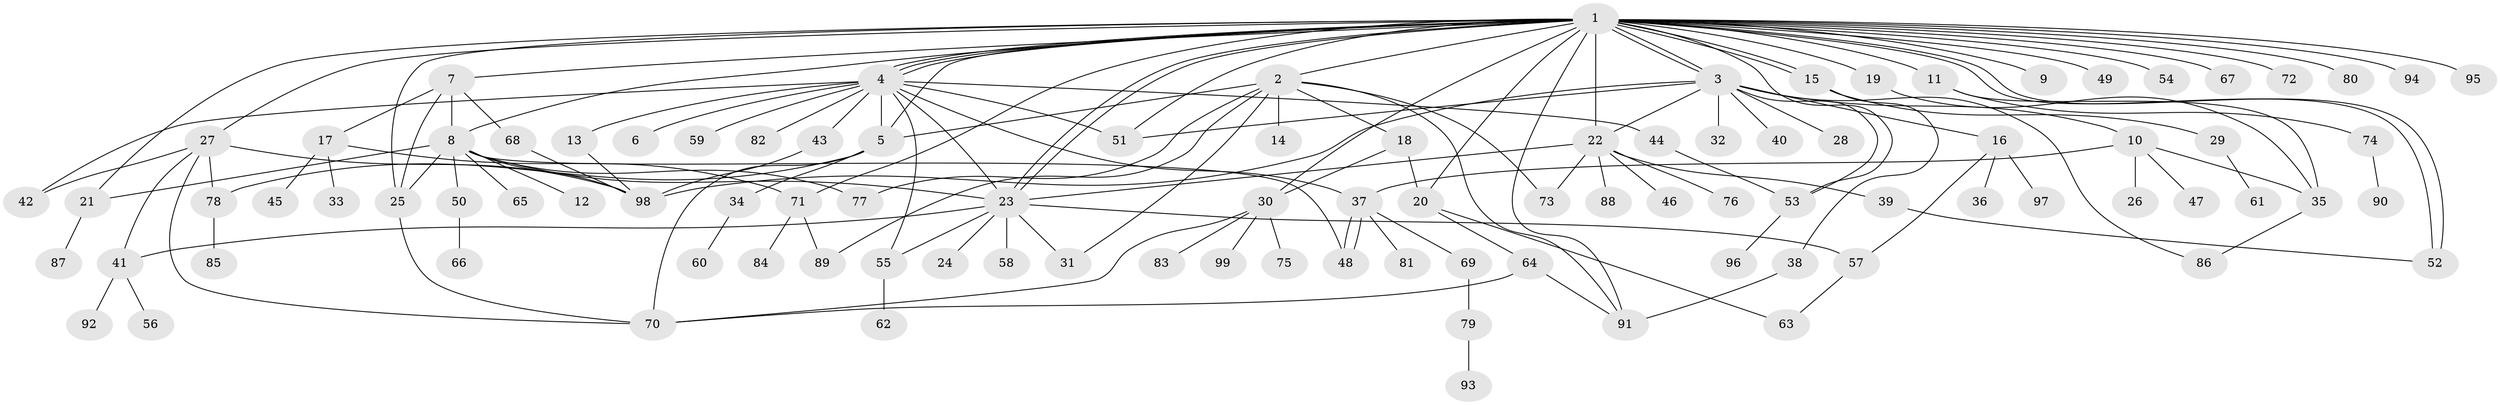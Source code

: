 // Generated by graph-tools (version 1.1) at 2025/14/03/09/25 04:14:20]
// undirected, 99 vertices, 150 edges
graph export_dot {
graph [start="1"]
  node [color=gray90,style=filled];
  1;
  2;
  3;
  4;
  5;
  6;
  7;
  8;
  9;
  10;
  11;
  12;
  13;
  14;
  15;
  16;
  17;
  18;
  19;
  20;
  21;
  22;
  23;
  24;
  25;
  26;
  27;
  28;
  29;
  30;
  31;
  32;
  33;
  34;
  35;
  36;
  37;
  38;
  39;
  40;
  41;
  42;
  43;
  44;
  45;
  46;
  47;
  48;
  49;
  50;
  51;
  52;
  53;
  54;
  55;
  56;
  57;
  58;
  59;
  60;
  61;
  62;
  63;
  64;
  65;
  66;
  67;
  68;
  69;
  70;
  71;
  72;
  73;
  74;
  75;
  76;
  77;
  78;
  79;
  80;
  81;
  82;
  83;
  84;
  85;
  86;
  87;
  88;
  89;
  90;
  91;
  92;
  93;
  94;
  95;
  96;
  97;
  98;
  99;
  1 -- 2;
  1 -- 3;
  1 -- 3;
  1 -- 4;
  1 -- 4;
  1 -- 4;
  1 -- 5;
  1 -- 7;
  1 -- 8;
  1 -- 9;
  1 -- 11;
  1 -- 15;
  1 -- 15;
  1 -- 19;
  1 -- 20;
  1 -- 21;
  1 -- 22;
  1 -- 23;
  1 -- 23;
  1 -- 25;
  1 -- 27;
  1 -- 30;
  1 -- 49;
  1 -- 51;
  1 -- 52;
  1 -- 52;
  1 -- 53;
  1 -- 54;
  1 -- 67;
  1 -- 71;
  1 -- 72;
  1 -- 80;
  1 -- 91;
  1 -- 94;
  1 -- 95;
  2 -- 5;
  2 -- 14;
  2 -- 18;
  2 -- 31;
  2 -- 73;
  2 -- 77;
  2 -- 89;
  2 -- 91;
  3 -- 10;
  3 -- 16;
  3 -- 22;
  3 -- 28;
  3 -- 32;
  3 -- 40;
  3 -- 51;
  3 -- 53;
  3 -- 86;
  3 -- 98;
  4 -- 5;
  4 -- 6;
  4 -- 13;
  4 -- 23;
  4 -- 37;
  4 -- 42;
  4 -- 43;
  4 -- 44;
  4 -- 51;
  4 -- 55;
  4 -- 59;
  4 -- 82;
  5 -- 34;
  5 -- 70;
  5 -- 78;
  7 -- 8;
  7 -- 17;
  7 -- 25;
  7 -- 68;
  8 -- 12;
  8 -- 21;
  8 -- 23;
  8 -- 25;
  8 -- 48;
  8 -- 50;
  8 -- 65;
  8 -- 77;
  8 -- 98;
  10 -- 26;
  10 -- 35;
  10 -- 37;
  10 -- 47;
  11 -- 35;
  11 -- 74;
  13 -- 98;
  15 -- 29;
  15 -- 38;
  16 -- 36;
  16 -- 57;
  16 -- 97;
  17 -- 33;
  17 -- 45;
  17 -- 71;
  18 -- 20;
  18 -- 30;
  19 -- 35;
  20 -- 63;
  20 -- 64;
  21 -- 87;
  22 -- 23;
  22 -- 39;
  22 -- 46;
  22 -- 73;
  22 -- 76;
  22 -- 88;
  23 -- 24;
  23 -- 31;
  23 -- 41;
  23 -- 55;
  23 -- 57;
  23 -- 58;
  25 -- 70;
  27 -- 41;
  27 -- 42;
  27 -- 70;
  27 -- 78;
  27 -- 98;
  29 -- 61;
  30 -- 70;
  30 -- 75;
  30 -- 83;
  30 -- 99;
  34 -- 60;
  35 -- 86;
  37 -- 48;
  37 -- 48;
  37 -- 69;
  37 -- 81;
  38 -- 91;
  39 -- 52;
  41 -- 56;
  41 -- 92;
  43 -- 98;
  44 -- 53;
  50 -- 66;
  53 -- 96;
  55 -- 62;
  57 -- 63;
  64 -- 70;
  64 -- 91;
  68 -- 98;
  69 -- 79;
  71 -- 84;
  71 -- 89;
  74 -- 90;
  78 -- 85;
  79 -- 93;
}
